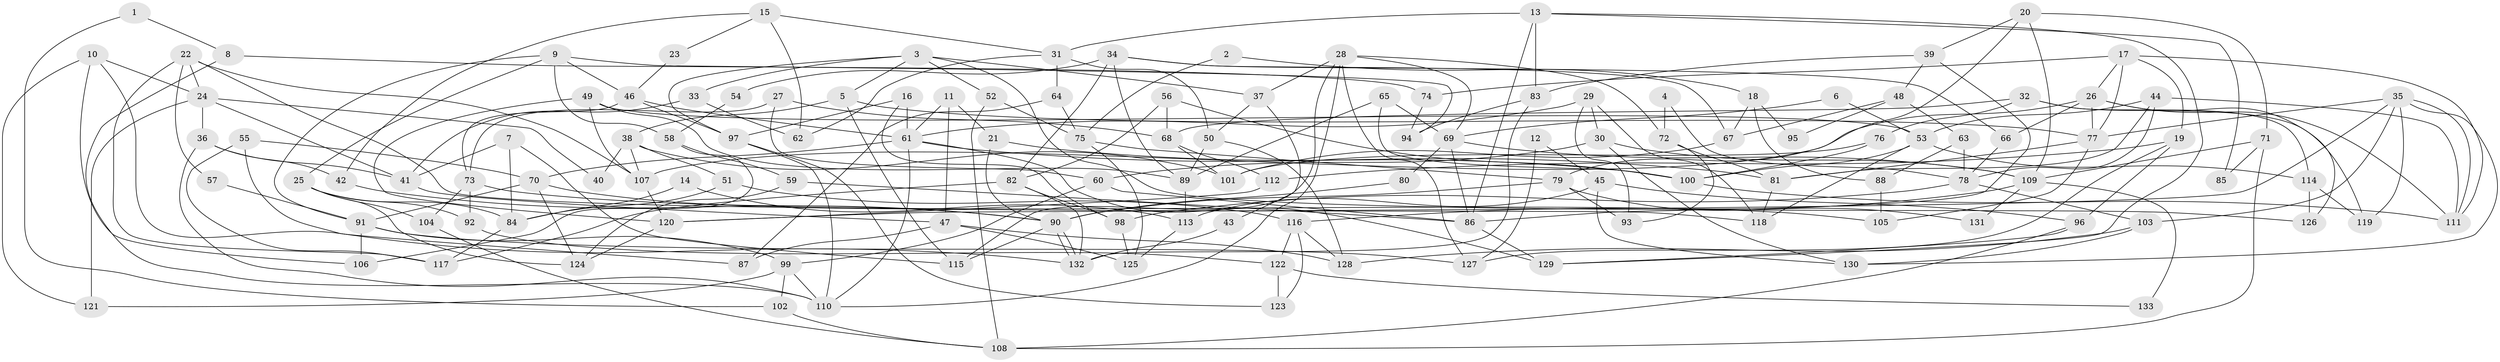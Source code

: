 // coarse degree distribution, {2: 0.125, 3: 0.2125, 13: 0.0125, 8: 0.05, 12: 0.0125, 7: 0.025, 11: 0.0125, 14: 0.0125, 5: 0.2, 4: 0.2375, 9: 0.0125, 6: 0.075, 10: 0.0125}
// Generated by graph-tools (version 1.1) at 2025/51/03/04/25 22:51:15]
// undirected, 133 vertices, 266 edges
graph export_dot {
  node [color=gray90,style=filled];
  1;
  2;
  3;
  4;
  5;
  6;
  7;
  8;
  9;
  10;
  11;
  12;
  13;
  14;
  15;
  16;
  17;
  18;
  19;
  20;
  21;
  22;
  23;
  24;
  25;
  26;
  27;
  28;
  29;
  30;
  31;
  32;
  33;
  34;
  35;
  36;
  37;
  38;
  39;
  40;
  41;
  42;
  43;
  44;
  45;
  46;
  47;
  48;
  49;
  50;
  51;
  52;
  53;
  54;
  55;
  56;
  57;
  58;
  59;
  60;
  61;
  62;
  63;
  64;
  65;
  66;
  67;
  68;
  69;
  70;
  71;
  72;
  73;
  74;
  75;
  76;
  77;
  78;
  79;
  80;
  81;
  82;
  83;
  84;
  85;
  86;
  87;
  88;
  89;
  90;
  91;
  92;
  93;
  94;
  95;
  96;
  97;
  98;
  99;
  100;
  101;
  102;
  103;
  104;
  105;
  106;
  107;
  108;
  109;
  110;
  111;
  112;
  113;
  114;
  115;
  116;
  117;
  118;
  119;
  120;
  121;
  122;
  123;
  124;
  125;
  126;
  127;
  128;
  129;
  130;
  131;
  132;
  133;
  1 -- 8;
  1 -- 102;
  2 -- 18;
  2 -- 75;
  3 -- 97;
  3 -- 37;
  3 -- 5;
  3 -- 33;
  3 -- 52;
  3 -- 126;
  4 -- 78;
  4 -- 72;
  5 -- 77;
  5 -- 38;
  5 -- 115;
  6 -- 69;
  6 -- 53;
  7 -- 84;
  7 -- 115;
  7 -- 41;
  8 -- 110;
  8 -- 74;
  9 -- 25;
  9 -- 91;
  9 -- 46;
  9 -- 58;
  9 -- 94;
  10 -- 121;
  10 -- 106;
  10 -- 24;
  10 -- 132;
  11 -- 61;
  11 -- 47;
  11 -- 21;
  12 -- 127;
  12 -- 45;
  13 -- 31;
  13 -- 129;
  13 -- 83;
  13 -- 85;
  13 -- 86;
  14 -- 113;
  14 -- 84;
  15 -- 42;
  15 -- 62;
  15 -- 23;
  15 -- 31;
  16 -- 61;
  16 -- 98;
  16 -- 97;
  17 -- 111;
  17 -- 77;
  17 -- 19;
  17 -- 26;
  17 -- 74;
  18 -- 88;
  18 -- 67;
  18 -- 95;
  19 -- 96;
  19 -- 112;
  19 -- 127;
  20 -- 39;
  20 -- 109;
  20 -- 71;
  20 -- 79;
  21 -- 90;
  21 -- 100;
  22 -- 118;
  22 -- 24;
  22 -- 57;
  22 -- 107;
  22 -- 117;
  23 -- 46;
  24 -- 36;
  24 -- 40;
  24 -- 41;
  24 -- 121;
  25 -- 92;
  25 -- 124;
  25 -- 84;
  25 -- 104;
  26 -- 111;
  26 -- 66;
  26 -- 77;
  26 -- 107;
  26 -- 126;
  27 -- 60;
  27 -- 68;
  27 -- 73;
  28 -- 69;
  28 -- 110;
  28 -- 37;
  28 -- 72;
  28 -- 115;
  28 -- 127;
  29 -- 61;
  29 -- 118;
  29 -- 30;
  29 -- 93;
  30 -- 109;
  30 -- 60;
  30 -- 130;
  31 -- 50;
  31 -- 62;
  31 -- 64;
  32 -- 76;
  32 -- 114;
  32 -- 68;
  32 -- 119;
  33 -- 41;
  33 -- 62;
  34 -- 66;
  34 -- 82;
  34 -- 54;
  34 -- 67;
  34 -- 89;
  35 -- 119;
  35 -- 77;
  35 -- 103;
  35 -- 111;
  35 -- 120;
  35 -- 130;
  36 -- 110;
  36 -- 41;
  36 -- 42;
  37 -- 50;
  37 -- 43;
  38 -- 107;
  38 -- 40;
  38 -- 51;
  38 -- 101;
  39 -- 86;
  39 -- 83;
  39 -- 48;
  41 -- 47;
  42 -- 90;
  43 -- 132;
  44 -- 81;
  44 -- 111;
  44 -- 53;
  44 -- 78;
  45 -- 96;
  45 -- 130;
  45 -- 113;
  46 -- 73;
  46 -- 61;
  46 -- 97;
  47 -- 125;
  47 -- 87;
  47 -- 128;
  48 -- 67;
  48 -- 63;
  48 -- 95;
  49 -- 107;
  49 -- 120;
  49 -- 53;
  49 -- 89;
  50 -- 128;
  50 -- 89;
  51 -- 84;
  51 -- 116;
  52 -- 75;
  52 -- 108;
  53 -- 100;
  53 -- 114;
  53 -- 118;
  54 -- 58;
  55 -- 117;
  55 -- 87;
  55 -- 70;
  56 -- 100;
  56 -- 68;
  56 -- 82;
  57 -- 91;
  58 -- 59;
  58 -- 106;
  59 -- 86;
  59 -- 124;
  60 -- 99;
  60 -- 86;
  61 -- 70;
  61 -- 81;
  61 -- 110;
  61 -- 129;
  63 -- 78;
  63 -- 88;
  64 -- 75;
  64 -- 87;
  65 -- 100;
  65 -- 89;
  65 -- 69;
  66 -- 78;
  67 -- 101;
  68 -- 112;
  68 -- 101;
  69 -- 86;
  69 -- 80;
  69 -- 109;
  70 -- 90;
  70 -- 91;
  70 -- 124;
  71 -- 109;
  71 -- 85;
  71 -- 108;
  72 -- 93;
  72 -- 81;
  73 -- 104;
  73 -- 92;
  73 -- 105;
  74 -- 94;
  75 -- 79;
  75 -- 125;
  76 -- 100;
  76 -- 101;
  77 -- 81;
  77 -- 105;
  78 -- 103;
  78 -- 98;
  79 -- 90;
  79 -- 93;
  79 -- 131;
  80 -- 90;
  81 -- 118;
  82 -- 132;
  82 -- 98;
  82 -- 117;
  83 -- 132;
  83 -- 94;
  84 -- 117;
  86 -- 129;
  88 -- 105;
  89 -- 113;
  90 -- 115;
  90 -- 132;
  90 -- 132;
  91 -- 127;
  91 -- 99;
  91 -- 106;
  92 -- 122;
  96 -- 129;
  96 -- 108;
  97 -- 110;
  97 -- 123;
  98 -- 125;
  99 -- 110;
  99 -- 102;
  99 -- 121;
  100 -- 111;
  102 -- 108;
  103 -- 130;
  103 -- 128;
  104 -- 108;
  107 -- 120;
  109 -- 116;
  109 -- 131;
  109 -- 133;
  112 -- 120;
  113 -- 125;
  114 -- 126;
  114 -- 119;
  116 -- 128;
  116 -- 122;
  116 -- 123;
  120 -- 124;
  122 -- 123;
  122 -- 133;
}
